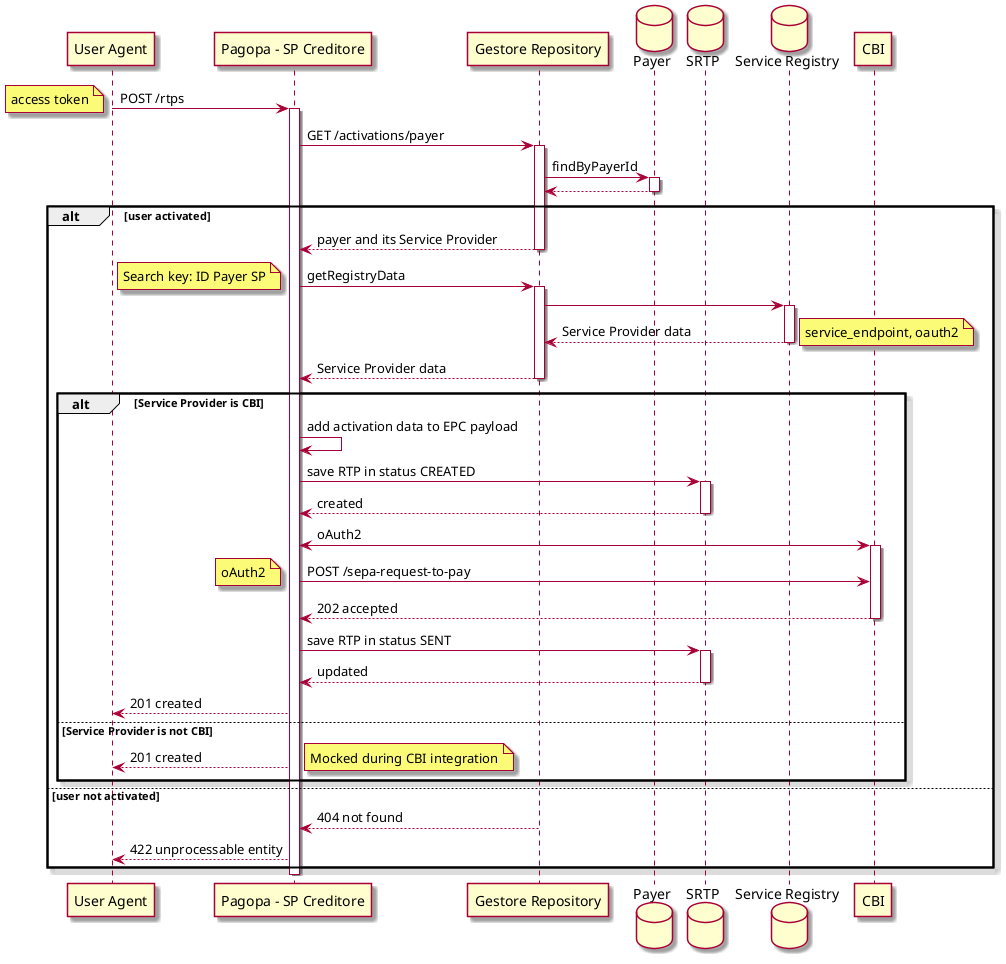 @startuml

skin rose
participant "User Agent" as UA
participant "Pagopa - SP Creditore" as SPC
participant "Gestore Repository" as GR
database "Payer" as Payer
database "SRTP" as SRTP
database "Service Registry" as SR
participant "CBI" as SPD

UA -> SPC: POST /rtps
note left: access token
activate SPC

SPC -> GR: GET /activations/payer
activate GR
GR -> Payer: findByPayerId
activate Payer
Payer --> GR
deactivate Payer
alt user activated
GR --> SPC: payer and its Service Provider
deactivate GR

SPC -> GR: getRegistryData
note left: Search key: ID Payer SP
activate GR
GR -> SR
activate SR
SR --> GR: Service Provider data
note right: service_endpoint, oauth2
deactivate SR
GR --> SPC: Service Provider data
deactivate GR


alt Service Provider is CBI

SPC -> SPC: add activation data to EPC payload

SPC -> SRTP: save RTP in status CREATED
activate SRTP
SRTP --> SPC: created
deactivate SRTP

SPC <-> SPD: oAuth2
activate SPD

SPC -> SPD: POST /sepa-request-to-pay
note left: oAuth2
SPD --> SPC: 202 accepted
deactivate SPD

SPC -> SRTP: save RTP in status SENT
activate SRTP
SRTP --> SPC: updated
deactivate SRTP

SPC --> UA: 201 created

else Service Provider is not CBI

SPC --> UA: 201 created
note right: Mocked during CBI integration

end

else user not activated

activate GR
GR --> SPC: 404 not found
deactivate GR
SPC --> UA: 422 unprocessable entity

end

deactivate SPC

@enduml
